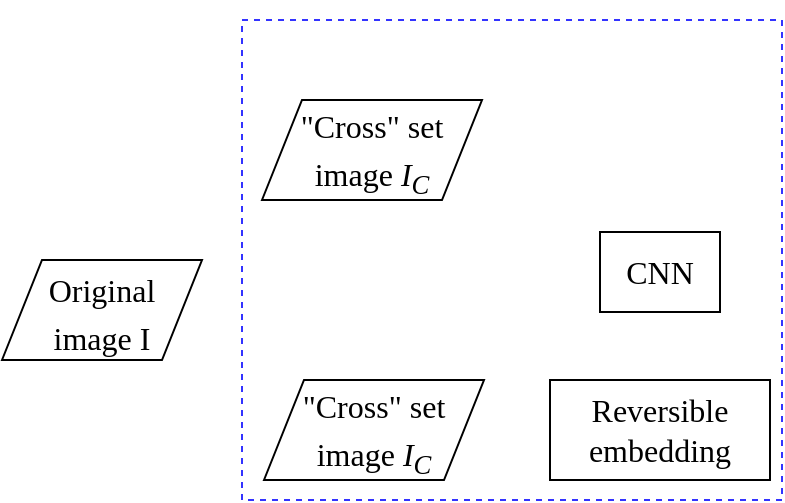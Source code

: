 <mxfile version="15.9.4" type="github">
  <diagram id="2LI3dkZsDLi3Qtf23H4-" name="Page-1">
    <mxGraphModel dx="946" dy="588" grid="1" gridSize="10" guides="1" tooltips="1" connect="1" arrows="1" fold="1" page="1" pageScale="1" pageWidth="827" pageHeight="1169" math="0" shadow="0">
      <root>
        <mxCell id="0" />
        <mxCell id="1" parent="0" />
        <mxCell id="iFuCHvqGLGAlYTTW33Xn-4" value="&lt;font style=&quot;font-size: 16px&quot;&gt;Original &lt;br&gt;image I&lt;/font&gt;" style="shape=parallelogram;perimeter=parallelogramPerimeter;whiteSpace=wrap;html=1;fixedSize=1;sketch=0;fontFamily=Times New Roman;fontSize=20;fontColor=#000000;strokeColor=#000000;strokeWidth=1;fillColor=#FFFFFF;" vertex="1" parent="1">
          <mxGeometry x="30" y="160" width="100" height="50" as="geometry" />
        </mxCell>
        <mxCell id="iFuCHvqGLGAlYTTW33Xn-5" value="&lt;font size=&quot;3&quot;&gt;&quot;Cross&quot; set image &lt;i&gt;I&lt;sub&gt;C&lt;/sub&gt;&lt;/i&gt;&lt;/font&gt;" style="shape=parallelogram;perimeter=parallelogramPerimeter;whiteSpace=wrap;html=1;fixedSize=1;sketch=0;fontFamily=Times New Roman;fontSize=20;fontColor=#000000;strokeColor=#000000;strokeWidth=1;fillColor=#FFFFFF;" vertex="1" parent="1">
          <mxGeometry x="160" y="80" width="110" height="50" as="geometry" />
        </mxCell>
        <mxCell id="iFuCHvqGLGAlYTTW33Xn-6" value="&lt;font size=&quot;3&quot;&gt;&quot;Cross&quot; set image &lt;i&gt;I&lt;sub&gt;C&lt;/sub&gt;&lt;/i&gt;&lt;/font&gt;" style="shape=parallelogram;perimeter=parallelogramPerimeter;whiteSpace=wrap;html=1;fixedSize=1;sketch=0;fontFamily=Times New Roman;fontSize=20;fontColor=#000000;strokeColor=#000000;strokeWidth=1;fillColor=#FFFFFF;" vertex="1" parent="1">
          <mxGeometry x="161" y="220" width="110" height="50" as="geometry" />
        </mxCell>
        <mxCell id="iFuCHvqGLGAlYTTW33Xn-9" value="CNN" style="rounded=0;whiteSpace=wrap;html=1;sketch=0;fontFamily=Times New Roman;fontSize=16;fontColor=#000000;strokeColor=#000000;strokeWidth=1;fillColor=#FFFFFF;" vertex="1" parent="1">
          <mxGeometry x="329" y="146" width="60" height="40" as="geometry" />
        </mxCell>
        <mxCell id="iFuCHvqGLGAlYTTW33Xn-10" value="Reversible embedding" style="rounded=0;whiteSpace=wrap;html=1;sketch=0;fontFamily=Times New Roman;fontSize=16;fontColor=#000000;strokeColor=#000000;strokeWidth=1;fillColor=#FFFFFF;" vertex="1" parent="1">
          <mxGeometry x="304" y="220" width="110" height="50" as="geometry" />
        </mxCell>
        <mxCell id="iFuCHvqGLGAlYTTW33Xn-11" value="&lt;h1&gt;&lt;br&gt;&lt;/h1&gt;" style="text;html=1;strokeColor=#3333FF;fillColor=none;spacing=5;spacingTop=-20;whiteSpace=wrap;overflow=hidden;rounded=0;sketch=0;fontFamily=Times New Roman;fontSize=16;fontColor=#000000;dashed=1;" vertex="1" parent="1">
          <mxGeometry x="150" y="40" width="270" height="240" as="geometry" />
        </mxCell>
      </root>
    </mxGraphModel>
  </diagram>
</mxfile>
